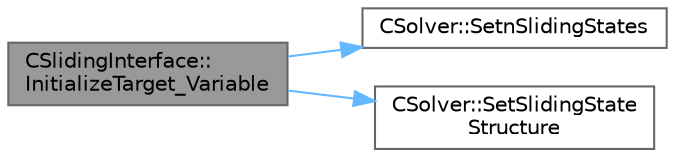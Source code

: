 digraph "CSlidingInterface::InitializeTarget_Variable"
{
 // LATEX_PDF_SIZE
  bgcolor="transparent";
  edge [fontname=Helvetica,fontsize=10,labelfontname=Helvetica,labelfontsize=10];
  node [fontname=Helvetica,fontsize=10,shape=box,height=0.2,width=0.4];
  rankdir="LR";
  Node1 [id="Node000001",label="CSlidingInterface::\lInitializeTarget_Variable",height=0.2,width=0.4,color="gray40", fillcolor="grey60", style="filled", fontcolor="black",tooltip="A virtual member, initializes the target variable for sliding mesh."];
  Node1 -> Node2 [id="edge1_Node000001_Node000002",color="steelblue1",style="solid",tooltip=" "];
  Node2 [id="Node000002",label="CSolver::SetnSlidingStates",height=0.2,width=0.4,color="grey40", fillcolor="white", style="filled",URL="$classCSolver.html#a73c5948d46450608c8a06cfc67b2c071",tooltip="Set the number of outer states for fluid interface nodes."];
  Node1 -> Node3 [id="edge2_Node000001_Node000003",color="steelblue1",style="solid",tooltip=" "];
  Node3 [id="Node000003",label="CSolver::SetSlidingState\lStructure",height=0.2,width=0.4,color="grey40", fillcolor="white", style="filled",URL="$classCSolver.html#a3cf5744d9e7b3bf4cc16193a8eb9349b",tooltip="Allocates the final pointer of SlidingState depending on how many donor vertex donate to it...."];
}

